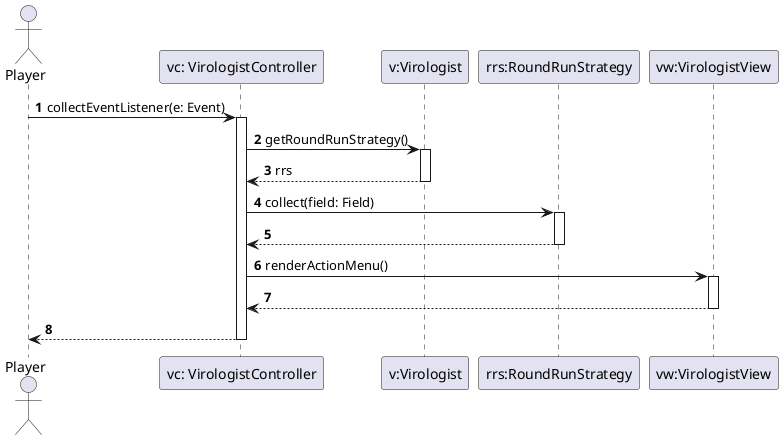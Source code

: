 @startuml
'https://plantuml.com/sequence-diagram

autonumber

Actor Player
Player->"vc: VirologistController"++: collectEventListener(e: Event)
"vc: VirologistController"->"v:Virologist"++: getRoundRunStrategy()

"v:Virologist"-->"vc: VirologistController"--: rrs
"vc: VirologistController"->"rrs:RoundRunStrategy"++: collect(field: Field)
"rrs:RoundRunStrategy"-->"vc: VirologistController"--

"vc: VirologistController"->"vw:VirologistView"++: renderActionMenu()

"vw:VirologistView"-->"vc: VirologistController"--
"vc: VirologistController"-->Player--
@enduml